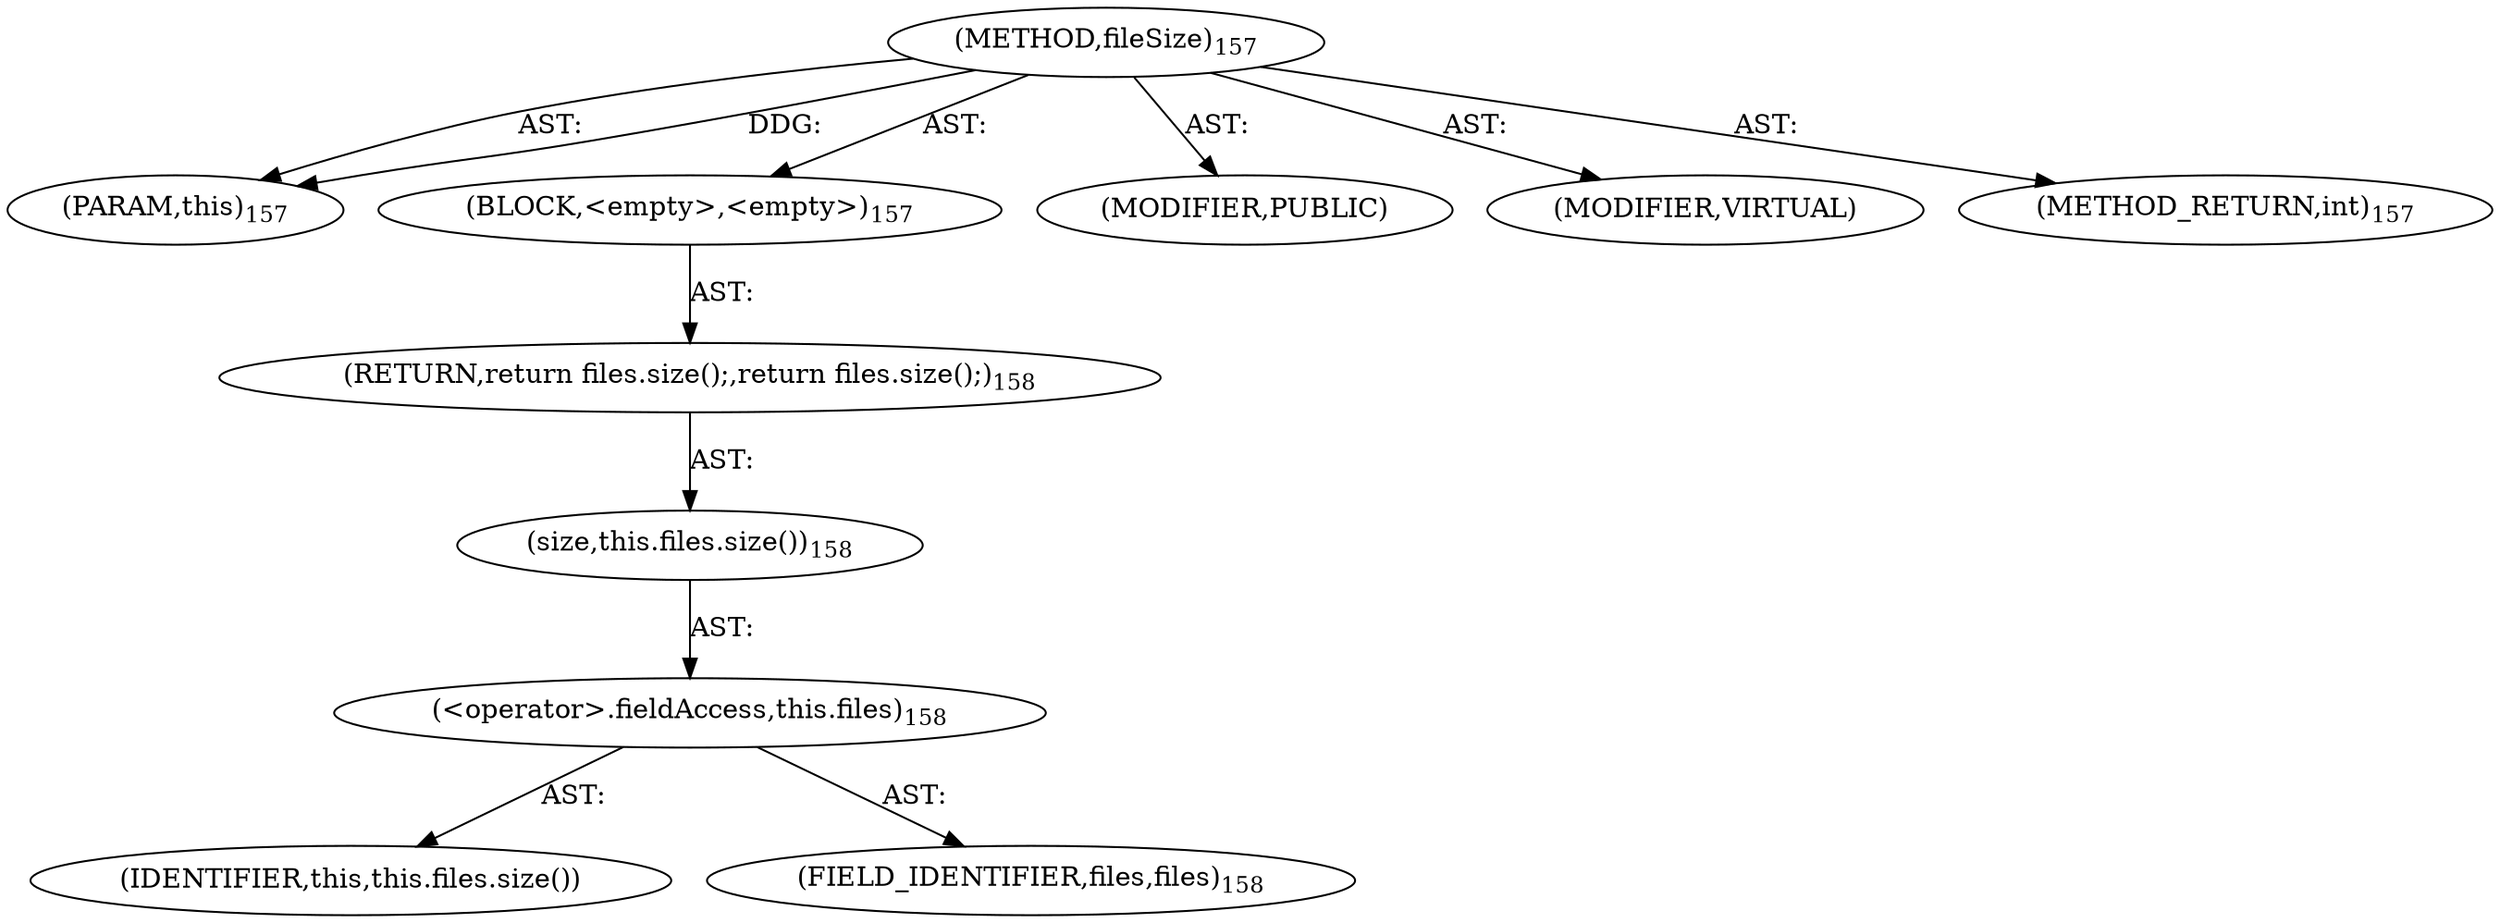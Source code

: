digraph "fileSize" {  
"111669149710" [label = <(METHOD,fileSize)<SUB>157</SUB>> ]
"115964117013" [label = <(PARAM,this)<SUB>157</SUB>> ]
"25769803796" [label = <(BLOCK,&lt;empty&gt;,&lt;empty&gt;)<SUB>157</SUB>> ]
"146028888077" [label = <(RETURN,return files.size();,return files.size();)<SUB>158</SUB>> ]
"30064771139" [label = <(size,this.files.size())<SUB>158</SUB>> ]
"30064771140" [label = <(&lt;operator&gt;.fieldAccess,this.files)<SUB>158</SUB>> ]
"68719476789" [label = <(IDENTIFIER,this,this.files.size())> ]
"55834574869" [label = <(FIELD_IDENTIFIER,files,files)<SUB>158</SUB>> ]
"133143986208" [label = <(MODIFIER,PUBLIC)> ]
"133143986209" [label = <(MODIFIER,VIRTUAL)> ]
"128849018894" [label = <(METHOD_RETURN,int)<SUB>157</SUB>> ]
  "111669149710" -> "115964117013"  [ label = "AST: "] 
  "111669149710" -> "25769803796"  [ label = "AST: "] 
  "111669149710" -> "133143986208"  [ label = "AST: "] 
  "111669149710" -> "133143986209"  [ label = "AST: "] 
  "111669149710" -> "128849018894"  [ label = "AST: "] 
  "25769803796" -> "146028888077"  [ label = "AST: "] 
  "146028888077" -> "30064771139"  [ label = "AST: "] 
  "30064771139" -> "30064771140"  [ label = "AST: "] 
  "30064771140" -> "68719476789"  [ label = "AST: "] 
  "30064771140" -> "55834574869"  [ label = "AST: "] 
  "111669149710" -> "115964117013"  [ label = "DDG: "] 
}
